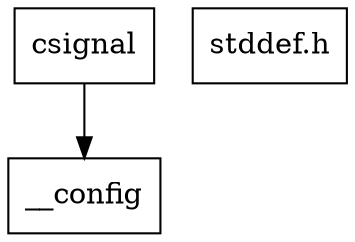 digraph "dependencies" {
  header_1 [ shape="box", label="csignal"];
  header_2 [ shape="box", label="__config"];
  header_30 [ shape="box", label="stddef.h"];
  header_1 -> header_2;
}